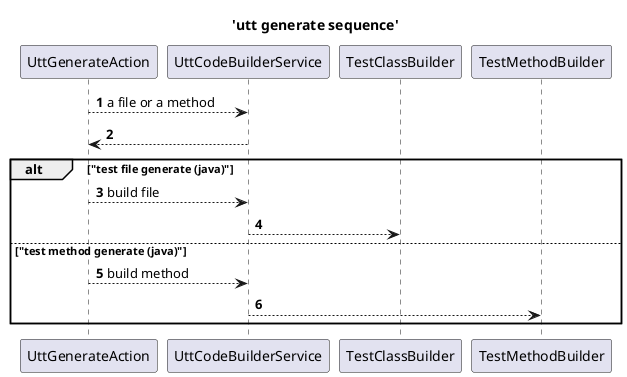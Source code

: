 @startuml
'https://plantuml.com/sequence-diagram

title 'utt generate sequence'

autonumber

UttGenerateAction --> UttCodeBuilderService : a file or a method
UttCodeBuilderService --> UttGenerateAction

alt "test file generate (java)"
UttGenerateAction --> UttCodeBuilderService : build file
UttCodeBuilderService --> TestClassBuilder

else "test method generate (java)"
UttGenerateAction --> UttCodeBuilderService : build method
UttCodeBuilderService --> TestMethodBuilder
end

@enduml